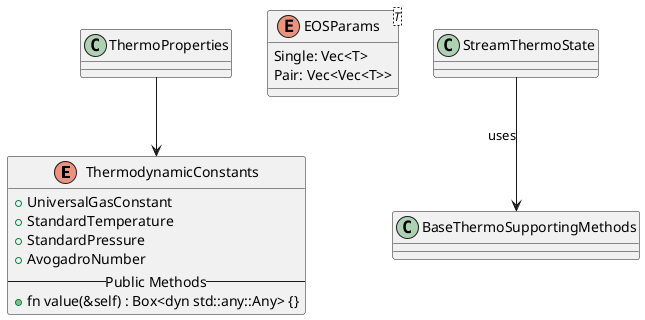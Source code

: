 @startuml thermodynamics_module_class_diagram
skinparam linetype ortho


enum ThermodynamicConstants {
    + UniversalGasConstant
    + StandardTemperature
    + StandardPressure
    + AvogadroNumber
    --Public Methods--
    + fn value(&self) : Box<dyn std::any::Any> {}
}

enum EOSParams<T> {
    Single: Vec<T>
    Pair: Vec<Vec<T>>
}


StreamThermoState --> BaseThermoSupportingMethods :uses
ThermoProperties --> ThermodynamicConstants


@enduml
